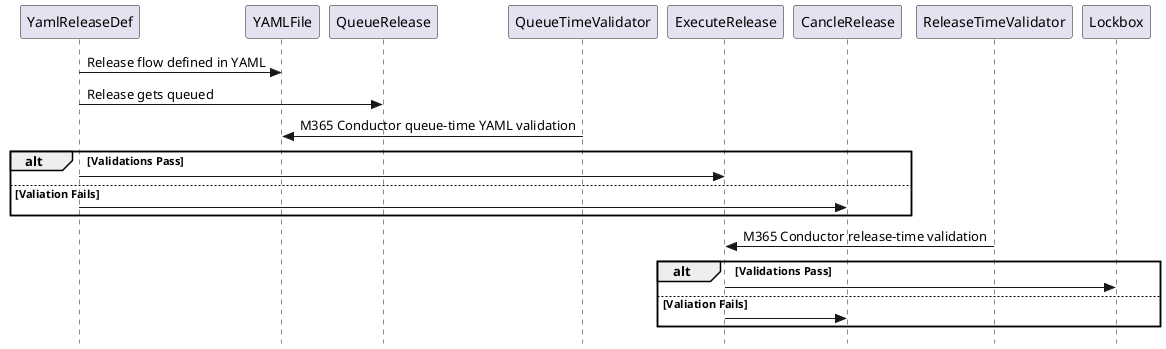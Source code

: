 @startuml Yaml Emitter
skinparam Style strictuml



YamlReleaseDef -> YAMLFile: Release flow defined in YAML
YamlReleaseDef -> QueueRelease: Release gets queued
QueueTimeValidator -> YAMLFile: M365 Conductor queue-time YAML validation

alt Validations Pass
    YamlReleaseDef -> ExecuteRelease
else Valiation Fails
    YamlReleaseDef -> CancleRelease
end

ReleaseTimeValidator -> ExecuteRelease: M365 Conductor release-time validation

alt Validations Pass
    ExecuteRelease -> Lockbox
else Valiation Fails
    ExecuteRelease -> CancleRelease
end
